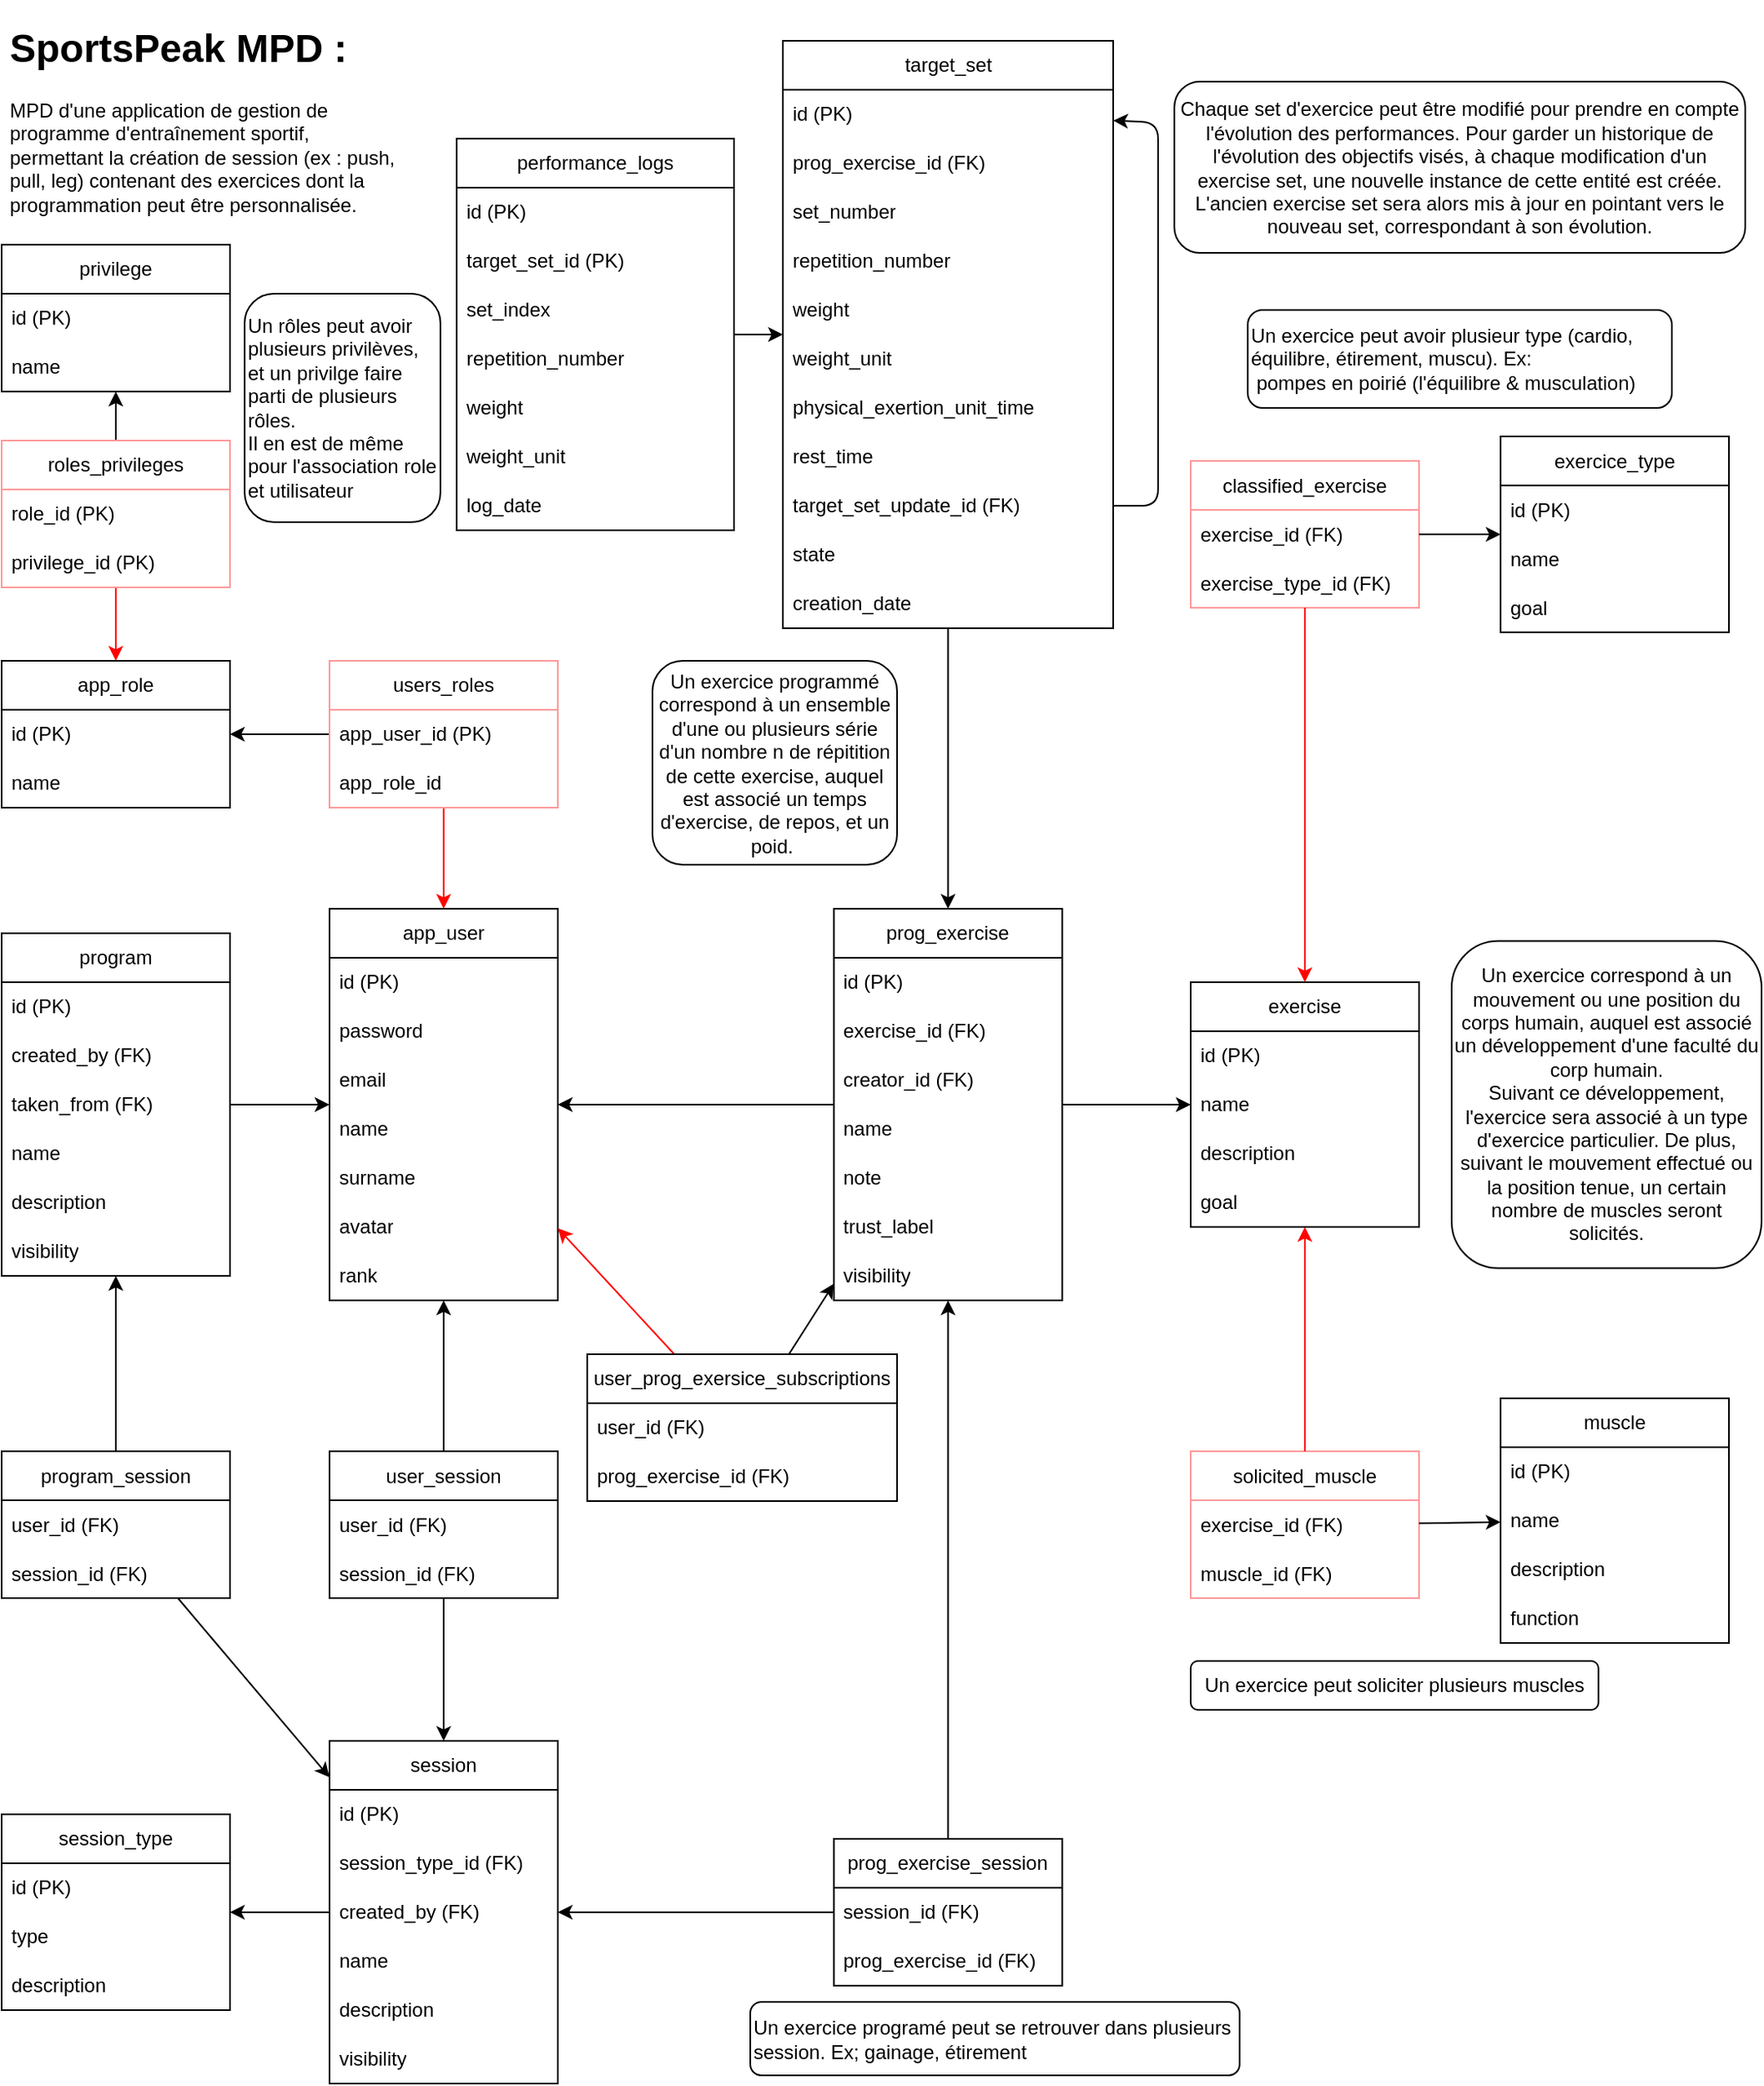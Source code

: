 <mxfile>
    <diagram id="t2RLY6Rsk9fh3t6uzkRq" name="Page-1">
        <mxGraphModel dx="2439" dy="779" grid="1" gridSize="10" guides="1" tooltips="1" connect="1" arrows="1" fold="1" page="1" pageScale="1" pageWidth="1100" pageHeight="850" math="0" shadow="0">
            <root>
                <mxCell id="0"/>
                <mxCell id="1" parent="0"/>
                <mxCell id="147" value="exercise" style="swimlane;fontStyle=0;childLayout=stackLayout;horizontal=1;startSize=30;horizontalStack=0;resizeParent=1;resizeParentMax=0;resizeLast=0;collapsible=1;marginBottom=0;whiteSpace=wrap;html=1;swimlaneFillColor=default;fontColor=default;" parent="1" vertex="1">
                    <mxGeometry x="-360" y="622" width="140" height="150" as="geometry"/>
                </mxCell>
                <mxCell id="148" value="&lt;font&gt;id&amp;nbsp;&lt;/font&gt;&lt;span style=&quot;&quot;&gt;(PK)&lt;/span&gt;" style="text;strokeColor=none;fillColor=none;align=left;verticalAlign=middle;spacingLeft=4;spacingRight=4;overflow=hidden;points=[[0,0.5],[1,0.5]];portConstraint=eastwest;rotatable=0;whiteSpace=wrap;html=1;fontColor=default;" parent="147" vertex="1">
                    <mxGeometry y="30" width="140" height="30" as="geometry"/>
                </mxCell>
                <mxCell id="149" value="&lt;font&gt;name&lt;/font&gt;" style="text;strokeColor=none;fillColor=none;align=left;verticalAlign=middle;spacingLeft=4;spacingRight=4;overflow=hidden;points=[[0,0.5],[1,0.5]];portConstraint=eastwest;rotatable=0;whiteSpace=wrap;html=1;fontColor=default;" parent="147" vertex="1">
                    <mxGeometry y="60" width="140" height="30" as="geometry"/>
                </mxCell>
                <mxCell id="151" value="&lt;font&gt;description&lt;/font&gt;" style="text;strokeColor=none;fillColor=none;align=left;verticalAlign=middle;spacingLeft=4;spacingRight=4;overflow=hidden;points=[[0,0.5],[1,0.5]];portConstraint=eastwest;rotatable=0;whiteSpace=wrap;html=1;fontColor=default;" parent="147" vertex="1">
                    <mxGeometry y="90" width="140" height="30" as="geometry"/>
                </mxCell>
                <mxCell id="272" value="&lt;font&gt;goal&lt;/font&gt;" style="text;strokeColor=none;fillColor=none;align=left;verticalAlign=middle;spacingLeft=4;spacingRight=4;overflow=hidden;points=[[0,0.5],[1,0.5]];portConstraint=eastwest;rotatable=0;whiteSpace=wrap;html=1;fontColor=default;" parent="147" vertex="1">
                    <mxGeometry y="120" width="140" height="30" as="geometry"/>
                </mxCell>
                <mxCell id="274" style="edgeStyle=none;html=1;fontColor=default;" parent="1" source="154" target="258" edge="1">
                    <mxGeometry relative="1" as="geometry"/>
                </mxCell>
                <mxCell id="154" value="prog_exercise" style="swimlane;fontStyle=0;childLayout=stackLayout;horizontal=1;startSize=30;horizontalStack=0;resizeParent=1;resizeParentMax=0;resizeLast=0;collapsible=1;marginBottom=0;whiteSpace=wrap;html=1;swimlaneFillColor=default;fontColor=default;" parent="1" vertex="1">
                    <mxGeometry x="-578.75" y="577" width="140" height="240" as="geometry"/>
                </mxCell>
                <mxCell id="281" value="&lt;font&gt;id (PK)&lt;/font&gt;" style="text;strokeColor=none;fillColor=none;align=left;verticalAlign=middle;spacingLeft=4;spacingRight=4;overflow=hidden;points=[[0,0.5],[1,0.5]];portConstraint=eastwest;rotatable=0;whiteSpace=wrap;html=1;fontColor=default;" parent="154" vertex="1">
                    <mxGeometry y="30" width="140" height="30" as="geometry"/>
                </mxCell>
                <mxCell id="256" value="&lt;font&gt;exercise_id (FK)&lt;/font&gt;" style="text;strokeColor=none;fillColor=none;align=left;verticalAlign=middle;spacingLeft=4;spacingRight=4;overflow=hidden;points=[[0,0.5],[1,0.5]];portConstraint=eastwest;rotatable=0;whiteSpace=wrap;html=1;fontColor=default;" parent="154" vertex="1">
                    <mxGeometry y="60" width="140" height="30" as="geometry"/>
                </mxCell>
                <mxCell id="275" value="&lt;font&gt;creator_id (FK)&lt;/font&gt;" style="text;strokeColor=none;fillColor=none;align=left;verticalAlign=middle;spacingLeft=4;spacingRight=4;overflow=hidden;points=[[0,0.5],[1,0.5]];portConstraint=eastwest;rotatable=0;whiteSpace=wrap;html=1;fontColor=default;" parent="154" vertex="1">
                    <mxGeometry y="90" width="140" height="30" as="geometry"/>
                </mxCell>
                <mxCell id="457" value="&lt;font&gt;name&lt;/font&gt;" style="text;strokeColor=none;fillColor=none;align=left;verticalAlign=middle;spacingLeft=4;spacingRight=4;overflow=hidden;points=[[0,0.5],[1,0.5]];portConstraint=eastwest;rotatable=0;whiteSpace=wrap;html=1;fontColor=default;" parent="154" vertex="1">
                    <mxGeometry y="120" width="140" height="30" as="geometry"/>
                </mxCell>
                <mxCell id="347" value="&lt;font&gt;note&lt;/font&gt;" style="text;strokeColor=none;fillColor=none;align=left;verticalAlign=middle;spacingLeft=4;spacingRight=4;overflow=hidden;points=[[0,0.5],[1,0.5]];portConstraint=eastwest;rotatable=0;whiteSpace=wrap;html=1;fontColor=default;" parent="154" vertex="1">
                    <mxGeometry y="150" width="140" height="30" as="geometry"/>
                </mxCell>
                <mxCell id="437" value="&lt;font&gt;trust_label&lt;/font&gt;" style="text;strokeColor=none;fillColor=none;align=left;verticalAlign=middle;spacingLeft=4;spacingRight=4;overflow=hidden;points=[[0,0.5],[1,0.5]];portConstraint=eastwest;rotatable=0;whiteSpace=wrap;html=1;fontColor=default;" parent="154" vertex="1">
                    <mxGeometry y="180" width="140" height="30" as="geometry"/>
                </mxCell>
                <mxCell id="271" value="&lt;font&gt;visibility&lt;/font&gt;" style="text;strokeColor=none;fillColor=none;align=left;verticalAlign=middle;spacingLeft=4;spacingRight=4;overflow=hidden;points=[[0,0.5],[1,0.5]];portConstraint=eastwest;rotatable=0;whiteSpace=wrap;html=1;fontColor=default;" parent="154" vertex="1">
                    <mxGeometry y="210" width="140" height="30" as="geometry"/>
                </mxCell>
                <mxCell id="159" value="session" style="swimlane;fontStyle=0;childLayout=stackLayout;horizontal=1;startSize=30;horizontalStack=0;resizeParent=1;resizeParentMax=0;resizeLast=0;collapsible=1;marginBottom=0;whiteSpace=wrap;html=1;swimlaneFillColor=default;fontColor=default;" parent="1" vertex="1">
                    <mxGeometry x="-888" y="1087" width="140" height="210" as="geometry"/>
                </mxCell>
                <mxCell id="160" value="&lt;font&gt;id (PK)&lt;/font&gt;" style="text;strokeColor=none;fillColor=none;align=left;verticalAlign=middle;spacingLeft=4;spacingRight=4;overflow=hidden;points=[[0,0.5],[1,0.5]];portConstraint=eastwest;rotatable=0;whiteSpace=wrap;html=1;fontColor=default;" parent="159" vertex="1">
                    <mxGeometry y="30" width="140" height="30" as="geometry"/>
                </mxCell>
                <mxCell id="162" value="&lt;font&gt;session_type_id (FK)&lt;/font&gt;" style="text;strokeColor=none;fillColor=none;align=left;verticalAlign=middle;spacingLeft=4;spacingRight=4;overflow=hidden;points=[[0,0.5],[1,0.5]];portConstraint=eastwest;rotatable=0;whiteSpace=wrap;html=1;fontColor=default;" parent="159" vertex="1">
                    <mxGeometry y="60" width="140" height="30" as="geometry"/>
                </mxCell>
                <mxCell id="307" value="&lt;font&gt;created_by (FK)&lt;/font&gt;" style="text;strokeColor=none;fillColor=none;align=left;verticalAlign=middle;spacingLeft=4;spacingRight=4;overflow=hidden;points=[[0,0.5],[1,0.5]];portConstraint=eastwest;rotatable=0;whiteSpace=wrap;html=1;fontColor=default;" parent="159" vertex="1">
                    <mxGeometry y="90" width="140" height="30" as="geometry"/>
                </mxCell>
                <mxCell id="161" value="&lt;font&gt;name&lt;/font&gt;" style="text;strokeColor=none;fillColor=none;align=left;verticalAlign=middle;spacingLeft=4;spacingRight=4;overflow=hidden;points=[[0,0.5],[1,0.5]];portConstraint=eastwest;rotatable=0;whiteSpace=wrap;html=1;fontColor=default;" parent="159" vertex="1">
                    <mxGeometry y="120" width="140" height="30" as="geometry"/>
                </mxCell>
                <mxCell id="163" value="&lt;font&gt;description&lt;/font&gt;" style="text;strokeColor=none;fillColor=none;align=left;verticalAlign=middle;spacingLeft=4;spacingRight=4;overflow=hidden;points=[[0,0.5],[1,0.5]];portConstraint=eastwest;rotatable=0;whiteSpace=wrap;html=1;fontColor=default;" parent="159" vertex="1">
                    <mxGeometry y="150" width="140" height="30" as="geometry"/>
                </mxCell>
                <mxCell id="296" value="&lt;font&gt;visibility&lt;/font&gt;" style="text;strokeColor=none;fillColor=none;align=left;verticalAlign=middle;spacingLeft=4;spacingRight=4;overflow=hidden;points=[[0,0.5],[1,0.5]];portConstraint=eastwest;rotatable=0;whiteSpace=wrap;html=1;fontColor=default;" parent="159" vertex="1">
                    <mxGeometry y="180" width="140" height="30" as="geometry"/>
                </mxCell>
                <mxCell id="164" value="solicited_muscle" style="swimlane;fontStyle=0;childLayout=stackLayout;horizontal=1;startSize=30;horizontalStack=0;resizeParent=1;resizeParentMax=0;resizeLast=0;collapsible=1;marginBottom=0;whiteSpace=wrap;html=1;swimlaneFillColor=default;strokeColor=#FF9999;fontColor=default;" parent="1" vertex="1">
                    <mxGeometry x="-360" y="909.5" width="140" height="90" as="geometry"/>
                </mxCell>
                <mxCell id="165" value="&lt;font&gt;exercise_id&amp;nbsp;&lt;/font&gt;&lt;span style=&quot;&quot;&gt;(FK)&lt;/span&gt;" style="text;strokeColor=none;fillColor=none;align=left;verticalAlign=middle;spacingLeft=4;spacingRight=4;overflow=hidden;points=[[0,0.5],[1,0.5]];portConstraint=eastwest;rotatable=0;whiteSpace=wrap;html=1;fontColor=default;" parent="164" vertex="1">
                    <mxGeometry y="30" width="140" height="30" as="geometry"/>
                </mxCell>
                <mxCell id="166" value="&lt;font&gt;muscle_id&amp;nbsp;&lt;/font&gt;&lt;span style=&quot;&quot;&gt;(FK)&lt;/span&gt;" style="text;strokeColor=none;fillColor=none;align=left;verticalAlign=middle;spacingLeft=4;spacingRight=4;overflow=hidden;points=[[0,0.5],[1,0.5]];portConstraint=eastwest;rotatable=0;whiteSpace=wrap;html=1;fontColor=default;" parent="164" vertex="1">
                    <mxGeometry y="60" width="140" height="30" as="geometry"/>
                </mxCell>
                <mxCell id="171" value="muscle" style="swimlane;fontStyle=0;childLayout=stackLayout;horizontal=1;startSize=30;horizontalStack=0;resizeParent=1;resizeParentMax=0;resizeLast=0;collapsible=1;marginBottom=0;whiteSpace=wrap;html=1;swimlaneFillColor=default;fontColor=default;" parent="1" vertex="1">
                    <mxGeometry x="-170" y="877" width="140" height="150" as="geometry"/>
                </mxCell>
                <mxCell id="172" value="&lt;font&gt;id&amp;nbsp;&lt;/font&gt;&lt;span style=&quot;&quot;&gt;(PK)&lt;/span&gt;" style="text;strokeColor=none;fillColor=none;align=left;verticalAlign=middle;spacingLeft=4;spacingRight=4;overflow=hidden;points=[[0,0.5],[1,0.5]];portConstraint=eastwest;rotatable=0;whiteSpace=wrap;html=1;fontColor=default;" parent="171" vertex="1">
                    <mxGeometry y="30" width="140" height="30" as="geometry"/>
                </mxCell>
                <mxCell id="173" value="&lt;font&gt;name&lt;/font&gt;" style="text;strokeColor=none;fillColor=none;align=left;verticalAlign=middle;spacingLeft=4;spacingRight=4;overflow=hidden;points=[[0,0.5],[1,0.5]];portConstraint=eastwest;rotatable=0;whiteSpace=wrap;html=1;fontColor=default;" parent="171" vertex="1">
                    <mxGeometry y="60" width="140" height="30" as="geometry"/>
                </mxCell>
                <mxCell id="249" value="&lt;font style=&quot;&quot;&gt;description&lt;/font&gt;" style="text;strokeColor=none;fillColor=none;align=left;verticalAlign=middle;spacingLeft=4;spacingRight=4;overflow=hidden;points=[[0,0.5],[1,0.5]];portConstraint=eastwest;rotatable=0;whiteSpace=wrap;html=1;fontColor=default;" parent="171" vertex="1">
                    <mxGeometry y="90" width="140" height="30" as="geometry"/>
                </mxCell>
                <mxCell id="330" value="&lt;font style=&quot;&quot;&gt;function&lt;/font&gt;" style="text;strokeColor=none;fillColor=none;align=left;verticalAlign=middle;spacingLeft=4;spacingRight=4;overflow=hidden;points=[[0,0.5],[1,0.5]];portConstraint=eastwest;rotatable=0;whiteSpace=wrap;html=1;fontColor=default;" parent="171" vertex="1">
                    <mxGeometry y="120" width="140" height="30" as="geometry"/>
                </mxCell>
                <mxCell id="283" style="edgeStyle=none;html=1;fontColor=default;" parent="1" source="193" target="258" edge="1">
                    <mxGeometry relative="1" as="geometry"/>
                </mxCell>
                <mxCell id="193" value="program" style="swimlane;fontStyle=0;childLayout=stackLayout;horizontal=1;startSize=30;horizontalStack=0;resizeParent=1;resizeParentMax=0;resizeLast=0;collapsible=1;marginBottom=0;whiteSpace=wrap;html=1;swimlaneFillColor=default;fontColor=default;" parent="1" vertex="1">
                    <mxGeometry x="-1089" y="592" width="140" height="210" as="geometry"/>
                </mxCell>
                <mxCell id="194" value="&lt;font&gt;id (PK)&lt;/font&gt;" style="text;strokeColor=none;fillColor=none;align=left;verticalAlign=middle;spacingLeft=4;spacingRight=4;overflow=hidden;points=[[0,0.5],[1,0.5]];portConstraint=eastwest;rotatable=0;whiteSpace=wrap;html=1;fontColor=default;" parent="193" vertex="1">
                    <mxGeometry y="30" width="140" height="30" as="geometry"/>
                </mxCell>
                <mxCell id="309" value="&lt;font&gt;created_by (FK)&lt;/font&gt;" style="text;strokeColor=none;fillColor=none;align=left;verticalAlign=middle;spacingLeft=4;spacingRight=4;overflow=hidden;points=[[0,0.5],[1,0.5]];portConstraint=eastwest;rotatable=0;whiteSpace=wrap;html=1;fontColor=default;" parent="193" vertex="1">
                    <mxGeometry y="60" width="140" height="30" as="geometry"/>
                </mxCell>
                <mxCell id="310" value="&lt;font&gt;taken_from (FK)&lt;/font&gt;" style="text;strokeColor=none;fillColor=none;align=left;verticalAlign=middle;spacingLeft=4;spacingRight=4;overflow=hidden;points=[[0,0.5],[1,0.5]];portConstraint=eastwest;rotatable=0;whiteSpace=wrap;html=1;fontColor=default;" parent="193" vertex="1">
                    <mxGeometry y="90" width="140" height="30" as="geometry"/>
                </mxCell>
                <mxCell id="195" value="&lt;font&gt;name&lt;/font&gt;" style="text;strokeColor=none;fillColor=none;align=left;verticalAlign=middle;spacingLeft=4;spacingRight=4;overflow=hidden;points=[[0,0.5],[1,0.5]];portConstraint=eastwest;rotatable=0;whiteSpace=wrap;html=1;fontColor=default;" parent="193" vertex="1">
                    <mxGeometry y="120" width="140" height="30" as="geometry"/>
                </mxCell>
                <mxCell id="196" value="&lt;font&gt;description&lt;/font&gt;" style="text;strokeColor=none;fillColor=none;align=left;verticalAlign=middle;spacingLeft=4;spacingRight=4;overflow=hidden;points=[[0,0.5],[1,0.5]];portConstraint=eastwest;rotatable=0;whiteSpace=wrap;html=1;fontColor=default;" parent="193" vertex="1">
                    <mxGeometry y="150" width="140" height="30" as="geometry"/>
                </mxCell>
                <mxCell id="297" value="&lt;font&gt;visibility&lt;/font&gt;" style="text;strokeColor=none;fillColor=none;align=left;verticalAlign=middle;spacingLeft=4;spacingRight=4;overflow=hidden;points=[[0,0.5],[1,0.5]];portConstraint=eastwest;rotatable=0;whiteSpace=wrap;html=1;fontColor=default;" parent="193" vertex="1">
                    <mxGeometry y="180" width="140" height="30" as="geometry"/>
                </mxCell>
                <mxCell id="241" style="edgeStyle=none;html=1;fontColor=default;" parent="1" source="159" target="140" edge="1">
                    <mxGeometry relative="1" as="geometry">
                        <mxPoint x="-1475" y="464" as="targetPoint"/>
                    </mxGeometry>
                </mxCell>
                <mxCell id="244" style="edgeStyle=none;html=1;fontColor=default;" parent="1" source="154" target="147" edge="1">
                    <mxGeometry relative="1" as="geometry">
                        <mxPoint x="-975" y="759" as="sourcePoint"/>
                    </mxGeometry>
                </mxCell>
                <mxCell id="245" style="edgeStyle=none;html=1;fontColor=default;fillColor=#FF0000;strokeColor=#FF0000;" parent="1" source="164" target="147" edge="1">
                    <mxGeometry relative="1" as="geometry">
                        <mxPoint x="-160" y="531.5" as="targetPoint"/>
                    </mxGeometry>
                </mxCell>
                <mxCell id="246" style="edgeStyle=none;html=1;fontColor=default;" parent="1" source="164" target="171" edge="1">
                    <mxGeometry relative="1" as="geometry"/>
                </mxCell>
                <mxCell id="250" value="classified_exercise" style="swimlane;fontStyle=0;childLayout=stackLayout;horizontal=1;startSize=30;horizontalStack=0;resizeParent=1;resizeParentMax=0;resizeLast=0;collapsible=1;marginBottom=0;whiteSpace=wrap;html=1;swimlaneFillColor=default;strokeColor=#FF9999;fontColor=default;" parent="1" vertex="1">
                    <mxGeometry x="-360" y="302.5" width="140" height="90" as="geometry"/>
                </mxCell>
                <mxCell id="252" value="&lt;font&gt;exercise_id (FK)&lt;/font&gt;" style="text;strokeColor=none;fillColor=none;align=left;verticalAlign=middle;spacingLeft=4;spacingRight=4;overflow=hidden;points=[[0,0.5],[1,0.5]];portConstraint=eastwest;rotatable=0;whiteSpace=wrap;html=1;fontColor=default;" parent="250" vertex="1">
                    <mxGeometry y="30" width="140" height="30" as="geometry"/>
                </mxCell>
                <mxCell id="253" value="&lt;span style=&quot;&quot;&gt;exercise_type_id (FK)&lt;/span&gt;" style="text;strokeColor=none;fillColor=none;align=left;verticalAlign=middle;spacingLeft=4;spacingRight=4;overflow=hidden;points=[[0,0.5],[1,0.5]];portConstraint=eastwest;rotatable=0;whiteSpace=wrap;html=1;fontColor=default;" parent="250" vertex="1">
                    <mxGeometry y="60" width="140" height="30" as="geometry"/>
                </mxCell>
                <mxCell id="255" style="edgeStyle=none;html=1;fontColor=default;" parent="1" source="250" target="263" edge="1">
                    <mxGeometry relative="1" as="geometry">
                        <mxPoint x="-255" y="422.5" as="sourcePoint"/>
                    </mxGeometry>
                </mxCell>
                <mxCell id="456" style="edgeStyle=none;html=1;entryX=0.5;entryY=0;entryDx=0;entryDy=0;strokeColor=#FF0000;fontColor=default;" parent="1" source="441" target="258" edge="1">
                    <mxGeometry relative="1" as="geometry">
                        <mxPoint x="-780" y="550" as="targetPoint"/>
                    </mxGeometry>
                </mxCell>
                <mxCell id="258" value="app_user" style="swimlane;fontStyle=0;childLayout=stackLayout;horizontal=1;startSize=30;horizontalStack=0;resizeParent=1;resizeParentMax=0;resizeLast=0;collapsible=1;marginBottom=0;whiteSpace=wrap;html=1;swimlaneFillColor=default;fontColor=default;" parent="1" vertex="1">
                    <mxGeometry x="-888" y="577" width="140" height="240" as="geometry"/>
                </mxCell>
                <mxCell id="259" value="&lt;font&gt;id (PK)&lt;/font&gt;" style="text;strokeColor=none;fillColor=none;align=left;verticalAlign=middle;spacingLeft=4;spacingRight=4;overflow=hidden;points=[[0,0.5],[1,0.5]];portConstraint=eastwest;rotatable=0;whiteSpace=wrap;html=1;fontColor=default;" parent="258" vertex="1">
                    <mxGeometry y="30" width="140" height="30" as="geometry"/>
                </mxCell>
                <mxCell id="277" value="&lt;font&gt;password&lt;/font&gt;" style="text;strokeColor=none;fillColor=none;align=left;verticalAlign=middle;spacingLeft=4;spacingRight=4;overflow=hidden;points=[[0,0.5],[1,0.5]];portConstraint=eastwest;rotatable=0;whiteSpace=wrap;html=1;fontColor=default;" parent="258" vertex="1">
                    <mxGeometry y="60" width="140" height="30" as="geometry"/>
                </mxCell>
                <mxCell id="278" value="&lt;font&gt;email&lt;/font&gt;" style="text;strokeColor=none;fillColor=none;align=left;verticalAlign=middle;spacingLeft=4;spacingRight=4;overflow=hidden;points=[[0,0.5],[1,0.5]];portConstraint=eastwest;rotatable=0;whiteSpace=wrap;html=1;fontColor=default;" parent="258" vertex="1">
                    <mxGeometry y="90" width="140" height="30" as="geometry"/>
                </mxCell>
                <mxCell id="260" value="&lt;font&gt;name&lt;/font&gt;" style="text;strokeColor=none;fillColor=none;align=left;verticalAlign=middle;spacingLeft=4;spacingRight=4;overflow=hidden;points=[[0,0.5],[1,0.5]];portConstraint=eastwest;rotatable=0;whiteSpace=wrap;html=1;fontColor=default;" parent="258" vertex="1">
                    <mxGeometry y="120" width="140" height="30" as="geometry"/>
                </mxCell>
                <mxCell id="261" value="&lt;font&gt;surname&lt;/font&gt;" style="text;strokeColor=none;fillColor=none;align=left;verticalAlign=middle;spacingLeft=4;spacingRight=4;overflow=hidden;points=[[0,0.5],[1,0.5]];portConstraint=eastwest;rotatable=0;whiteSpace=wrap;html=1;fontColor=default;" parent="258" vertex="1">
                    <mxGeometry y="150" width="140" height="30" as="geometry"/>
                </mxCell>
                <mxCell id="276" value="&lt;font&gt;avatar&lt;/font&gt;" style="text;strokeColor=none;fillColor=none;align=left;verticalAlign=middle;spacingLeft=4;spacingRight=4;overflow=hidden;points=[[0,0.5],[1,0.5]];portConstraint=eastwest;rotatable=0;whiteSpace=wrap;html=1;fontColor=default;" parent="258" vertex="1">
                    <mxGeometry y="180" width="140" height="30" as="geometry"/>
                </mxCell>
                <mxCell id="311" value="&lt;font&gt;rank&lt;/font&gt;" style="text;strokeColor=none;fillColor=none;align=left;verticalAlign=middle;spacingLeft=4;spacingRight=4;overflow=hidden;points=[[0,0.5],[1,0.5]];portConstraint=eastwest;rotatable=0;whiteSpace=wrap;html=1;fontColor=default;" parent="258" vertex="1">
                    <mxGeometry y="210" width="140" height="30" as="geometry"/>
                </mxCell>
                <mxCell id="263" value="exercice_type" style="swimlane;fontStyle=0;childLayout=stackLayout;horizontal=1;startSize=30;horizontalStack=0;resizeParent=1;resizeParentMax=0;resizeLast=0;collapsible=1;marginBottom=0;whiteSpace=wrap;html=1;swimlaneFillColor=default;fontColor=default;" parent="1" vertex="1">
                    <mxGeometry x="-170" y="287.5" width="140" height="120" as="geometry">
                        <mxRectangle x="280" y="640" width="110" height="30" as="alternateBounds"/>
                    </mxGeometry>
                </mxCell>
                <mxCell id="264" value="&lt;font&gt;id&amp;nbsp;&lt;/font&gt;&lt;span style=&quot;&quot;&gt;(PK)&lt;/span&gt;" style="text;strokeColor=none;fillColor=none;align=left;verticalAlign=middle;spacingLeft=4;spacingRight=4;overflow=hidden;points=[[0,0.5],[1,0.5]];portConstraint=eastwest;rotatable=0;whiteSpace=wrap;html=1;fontColor=default;" parent="263" vertex="1">
                    <mxGeometry y="30" width="140" height="30" as="geometry"/>
                </mxCell>
                <mxCell id="265" value="&lt;font&gt;name&lt;/font&gt;" style="text;strokeColor=none;fillColor=none;align=left;verticalAlign=middle;spacingLeft=4;spacingRight=4;overflow=hidden;points=[[0,0.5],[1,0.5]];portConstraint=eastwest;rotatable=0;whiteSpace=wrap;html=1;fontColor=default;" parent="263" vertex="1">
                    <mxGeometry y="60" width="140" height="30" as="geometry"/>
                </mxCell>
                <mxCell id="266" value="&lt;font&gt;goal&lt;/font&gt;" style="text;strokeColor=none;fillColor=none;align=left;verticalAlign=middle;spacingLeft=4;spacingRight=4;overflow=hidden;points=[[0,0.5],[1,0.5]];portConstraint=eastwest;rotatable=0;whiteSpace=wrap;html=1;fontColor=default;" parent="263" vertex="1">
                    <mxGeometry y="90" width="140" height="30" as="geometry"/>
                </mxCell>
                <mxCell id="267" style="edgeStyle=none;html=1;fontColor=default;fillColor=#FF0000;strokeColor=#FF0000;" parent="1" source="250" target="147" edge="1">
                    <mxGeometry relative="1" as="geometry"/>
                </mxCell>
                <mxCell id="268" value="Un exercice peut soliciter plusieurs muscles" style="rounded=1;whiteSpace=wrap;html=1;labelBackgroundColor=none;fontColor=default;fillColor=#FFFFFF;" parent="1" vertex="1">
                    <mxGeometry x="-360" y="1038" width="250" height="30" as="geometry"/>
                </mxCell>
                <mxCell id="269" value="&lt;div style=&quot;line-height: 120%;&quot;&gt;&lt;span style=&quot;background-color: initial;&quot;&gt;Un exercice peut avoir plusieur type (cardio, équilibre, étirement, muscu). Ex:&amp;nbsp;&lt;br&gt;&lt;/span&gt;&lt;span style=&quot;background-color: initial;&quot;&gt;&amp;nbsp;pompes en poirié (l&#39;équilibre &amp;amp; musculation)&lt;/span&gt;&lt;/div&gt;" style="rounded=1;whiteSpace=wrap;html=1;labelBackgroundColor=none;fontColor=default;fillColor=#FFFFFF;align=left;" parent="1" vertex="1">
                    <mxGeometry x="-325" y="210" width="260" height="60" as="geometry"/>
                </mxCell>
                <mxCell id="289" style="edgeStyle=none;html=1;fontColor=default;" parent="1" source="285" target="154" edge="1">
                    <mxGeometry relative="1" as="geometry">
                        <mxPoint x="-1329.118" y="704" as="targetPoint"/>
                    </mxGeometry>
                </mxCell>
                <mxCell id="285" value="prog_exercise_session" style="swimlane;fontStyle=0;childLayout=stackLayout;horizontal=1;startSize=30;horizontalStack=0;resizeParent=1;resizeParentMax=0;resizeLast=0;collapsible=1;marginBottom=0;whiteSpace=wrap;html=1;swimlaneFillColor=default;fontColor=default;" parent="1" vertex="1">
                    <mxGeometry x="-578.75" y="1147" width="140" height="90" as="geometry"/>
                </mxCell>
                <mxCell id="291" value="&lt;span style=&quot;text-align: center;&quot;&gt;session_id&amp;nbsp;&lt;/span&gt;&lt;font&gt;(FK)&lt;/font&gt;" style="text;strokeColor=none;fillColor=none;align=left;verticalAlign=middle;spacingLeft=4;spacingRight=4;overflow=hidden;points=[[0,0.5],[1,0.5]];portConstraint=eastwest;rotatable=0;whiteSpace=wrap;html=1;fontColor=default;" parent="285" vertex="1">
                    <mxGeometry y="30" width="140" height="30" as="geometry"/>
                </mxCell>
                <mxCell id="292" value="&lt;span style=&quot;text-align: center;&quot;&gt;prog_exercise&lt;/span&gt;&lt;span style=&quot;&quot;&gt;_id&amp;nbsp;&lt;/span&gt;&lt;font&gt;(FK)&lt;/font&gt;" style="text;strokeColor=none;fillColor=none;align=left;verticalAlign=middle;spacingLeft=4;spacingRight=4;overflow=hidden;points=[[0,0.5],[1,0.5]];portConstraint=eastwest;rotatable=0;whiteSpace=wrap;html=1;fontColor=default;" parent="285" vertex="1">
                    <mxGeometry y="60" width="140" height="30" as="geometry"/>
                </mxCell>
                <mxCell id="290" style="edgeStyle=none;html=1;fontColor=default;" parent="1" source="285" target="159" edge="1">
                    <mxGeometry relative="1" as="geometry"/>
                </mxCell>
                <mxCell id="293" value="&lt;div style=&quot;&quot;&gt;&lt;span style=&quot;background-color: initial;&quot;&gt;Un exercice programé peut se retrouver dans plusieurs session. Ex; gainage, étirement&lt;/span&gt;&lt;/div&gt;" style="rounded=1;whiteSpace=wrap;html=1;labelBackgroundColor=none;fontColor=default;fillColor=#FFFFFF;align=left;" parent="1" vertex="1">
                    <mxGeometry x="-630" y="1247" width="300" height="45" as="geometry"/>
                </mxCell>
                <mxCell id="140" value="session_type" style="swimlane;fontStyle=0;childLayout=stackLayout;horizontal=1;startSize=30;horizontalStack=0;resizeParent=1;resizeParentMax=0;resizeLast=0;collapsible=1;marginBottom=0;whiteSpace=wrap;html=1;swimlaneFillColor=default;fontColor=default;" parent="1" vertex="1">
                    <mxGeometry x="-1089" y="1132" width="140" height="120" as="geometry"/>
                </mxCell>
                <mxCell id="141" value="&lt;font&gt;id (PK)&lt;/font&gt;" style="text;strokeColor=none;fillColor=none;align=left;verticalAlign=middle;spacingLeft=4;spacingRight=4;overflow=hidden;points=[[0,0.5],[1,0.5]];portConstraint=eastwest;rotatable=0;whiteSpace=wrap;html=1;fontColor=default;" parent="140" vertex="1">
                    <mxGeometry y="30" width="140" height="30" as="geometry"/>
                </mxCell>
                <mxCell id="142" value="&lt;font&gt;type&lt;/font&gt;" style="text;strokeColor=none;fillColor=none;align=left;verticalAlign=middle;spacingLeft=4;spacingRight=4;overflow=hidden;points=[[0,0.5],[1,0.5]];portConstraint=eastwest;rotatable=0;whiteSpace=wrap;html=1;fontColor=default;" parent="140" vertex="1">
                    <mxGeometry y="60" width="140" height="30" as="geometry"/>
                </mxCell>
                <mxCell id="146" value="&lt;font&gt;description&lt;/font&gt;" style="text;strokeColor=none;fillColor=none;align=left;verticalAlign=middle;spacingLeft=4;spacingRight=4;overflow=hidden;points=[[0,0.5],[1,0.5]];portConstraint=eastwest;rotatable=0;whiteSpace=wrap;html=1;fontColor=default;" parent="140" vertex="1">
                    <mxGeometry y="90" width="140" height="30" as="geometry"/>
                </mxCell>
                <mxCell id="304" value="&lt;h1&gt;SportsPeak MPD :&lt;/h1&gt;&lt;div&gt;MPD d&#39;une application de gestion de programme d&#39;entraînement sportif, permettant la création de session (ex : push, pull, leg) contenant des exercices dont la programmation peut être personnalisée.&lt;/div&gt;" style="text;html=1;strokeColor=none;fillColor=none;spacing=5;spacingTop=-20;whiteSpace=wrap;overflow=hidden;rounded=0;labelBackgroundColor=none;fontColor=default;" parent="1" vertex="1">
                    <mxGeometry x="-1089" y="30" width="250" height="140" as="geometry"/>
                </mxCell>
                <mxCell id="317" style="edgeStyle=none;html=1;fontColor=default;" parent="1" source="313" target="159" edge="1">
                    <mxGeometry relative="1" as="geometry"/>
                </mxCell>
                <mxCell id="360" style="edgeStyle=none;html=1;fontColor=default;" parent="1" source="313" target="258" edge="1">
                    <mxGeometry relative="1" as="geometry"/>
                </mxCell>
                <mxCell id="313" value="user_session" style="swimlane;fontStyle=0;childLayout=stackLayout;horizontal=1;startSize=30;horizontalStack=0;resizeParent=1;resizeParentMax=0;resizeLast=0;collapsible=1;marginBottom=0;whiteSpace=wrap;html=1;swimlaneFillColor=default;fontColor=default;" parent="1" vertex="1">
                    <mxGeometry x="-888" y="909.5" width="140" height="90" as="geometry"/>
                </mxCell>
                <mxCell id="314" value="&lt;span style=&quot;text-align: center;&quot;&gt;user_id&amp;nbsp;&lt;/span&gt;&lt;font&gt;(FK)&lt;/font&gt;" style="text;strokeColor=none;fillColor=none;align=left;verticalAlign=middle;spacingLeft=4;spacingRight=4;overflow=hidden;points=[[0,0.5],[1,0.5]];portConstraint=eastwest;rotatable=0;whiteSpace=wrap;html=1;fontColor=default;" parent="313" vertex="1">
                    <mxGeometry y="30" width="140" height="30" as="geometry"/>
                </mxCell>
                <mxCell id="315" value="&lt;div style=&quot;text-align: center;&quot;&gt;&lt;span style=&quot;background-color: initial;&quot;&gt;&lt;font&gt;session_id&amp;nbsp;&lt;/font&gt;&lt;/span&gt;&lt;span style=&quot;background-color: initial;&quot;&gt;(FK)&lt;/span&gt;&lt;/div&gt;" style="text;strokeColor=none;fillColor=none;align=left;verticalAlign=middle;spacingLeft=4;spacingRight=4;overflow=hidden;points=[[0,0.5],[1,0.5]];portConstraint=eastwest;rotatable=0;whiteSpace=wrap;html=1;fontColor=default;" parent="313" vertex="1">
                    <mxGeometry y="60" width="140" height="30" as="geometry"/>
                </mxCell>
                <mxCell id="321" style="edgeStyle=none;html=1;fontColor=default;" parent="1" source="318" target="159" edge="1">
                    <mxGeometry relative="1" as="geometry"/>
                </mxCell>
                <mxCell id="322" style="edgeStyle=none;html=1;fontColor=default;" parent="1" source="318" target="193" edge="1">
                    <mxGeometry relative="1" as="geometry"/>
                </mxCell>
                <mxCell id="318" value="program_session" style="swimlane;fontStyle=0;childLayout=stackLayout;horizontal=1;startSize=30;horizontalStack=0;resizeParent=1;resizeParentMax=0;resizeLast=0;collapsible=1;marginBottom=0;whiteSpace=wrap;html=1;swimlaneFillColor=default;fontColor=default;" parent="1" vertex="1">
                    <mxGeometry x="-1089" y="909.5" width="140" height="90" as="geometry"/>
                </mxCell>
                <mxCell id="319" value="&lt;span style=&quot;text-align: center;&quot;&gt;user_id&amp;nbsp;&lt;/span&gt;&lt;font&gt;(FK)&lt;/font&gt;" style="text;strokeColor=none;fillColor=none;align=left;verticalAlign=middle;spacingLeft=4;spacingRight=4;overflow=hidden;points=[[0,0.5],[1,0.5]];portConstraint=eastwest;rotatable=0;whiteSpace=wrap;html=1;fontColor=default;" parent="318" vertex="1">
                    <mxGeometry y="30" width="140" height="30" as="geometry"/>
                </mxCell>
                <mxCell id="320" value="&lt;div style=&quot;text-align: center;&quot;&gt;&lt;span style=&quot;background-color: initial;&quot;&gt;&lt;font&gt;session_id&amp;nbsp;&lt;/font&gt;&lt;/span&gt;&lt;span style=&quot;background-color: initial;&quot;&gt;(FK)&lt;/span&gt;&lt;/div&gt;" style="text;strokeColor=none;fillColor=none;align=left;verticalAlign=middle;spacingLeft=4;spacingRight=4;overflow=hidden;points=[[0,0.5],[1,0.5]];portConstraint=eastwest;rotatable=0;whiteSpace=wrap;html=1;fontColor=default;" parent="318" vertex="1">
                    <mxGeometry y="60" width="140" height="30" as="geometry"/>
                </mxCell>
                <mxCell id="327" style="edgeStyle=none;html=1;strokeColor=#FF0000;fontColor=default;" parent="1" source="323" target="258" edge="1">
                    <mxGeometry relative="1" as="geometry"/>
                </mxCell>
                <mxCell id="351" style="edgeStyle=none;html=1;fontColor=default;" parent="1" source="323" target="154" edge="1">
                    <mxGeometry relative="1" as="geometry"/>
                </mxCell>
                <mxCell id="323" value="user_prog_exersice_subscriptions" style="swimlane;fontStyle=0;childLayout=stackLayout;horizontal=1;startSize=30;horizontalStack=0;resizeParent=1;resizeParentMax=0;resizeLast=0;collapsible=1;marginBottom=0;whiteSpace=wrap;html=1;swimlaneFillColor=default;fontColor=default;" parent="1" vertex="1">
                    <mxGeometry x="-730" y="850" width="190" height="90" as="geometry"/>
                </mxCell>
                <mxCell id="325" value="&lt;div style=&quot;text-align: center;&quot;&gt;&lt;span style=&quot;&quot;&gt;user_id&amp;nbsp;&lt;/span&gt;&lt;font style=&quot;text-align: left;&quot;&gt;(FK)&lt;/font&gt;&lt;br&gt;&lt;/div&gt;" style="text;strokeColor=none;fillColor=none;align=left;verticalAlign=middle;spacingLeft=4;spacingRight=4;overflow=hidden;points=[[0,0.5],[1,0.5]];portConstraint=eastwest;rotatable=0;whiteSpace=wrap;html=1;fontColor=default;" parent="323" vertex="1">
                    <mxGeometry y="30" width="190" height="30" as="geometry"/>
                </mxCell>
                <mxCell id="329" value="&lt;span style=&quot;text-align: center;&quot;&gt;prog_exercise_id (FK)&lt;/span&gt;" style="text;strokeColor=none;fillColor=none;align=left;verticalAlign=middle;spacingLeft=4;spacingRight=4;overflow=hidden;points=[[0,0.5],[1,0.5]];portConstraint=eastwest;rotatable=0;whiteSpace=wrap;html=1;fontColor=default;" parent="323" vertex="1">
                    <mxGeometry y="60" width="190" height="30" as="geometry"/>
                </mxCell>
                <mxCell id="359" style="edgeStyle=none;html=1;fontColor=default;" parent="1" source="331" target="339" edge="1">
                    <mxGeometry relative="1" as="geometry"/>
                </mxCell>
                <mxCell id="331" value="performance_logs" style="swimlane;fontStyle=0;childLayout=stackLayout;horizontal=1;startSize=30;horizontalStack=0;resizeParent=1;resizeParentMax=0;resizeLast=0;collapsible=1;marginBottom=0;whiteSpace=wrap;html=1;swimlaneFillColor=default;fontColor=default;" parent="1" vertex="1">
                    <mxGeometry x="-810" y="105" width="170" height="240" as="geometry"/>
                </mxCell>
                <mxCell id="332" value="&lt;font&gt;id (PK)&lt;/font&gt;" style="text;strokeColor=none;fillColor=none;align=left;verticalAlign=middle;spacingLeft=4;spacingRight=4;overflow=hidden;points=[[0,0.5],[1,0.5]];portConstraint=eastwest;rotatable=0;whiteSpace=wrap;html=1;fontColor=default;" parent="331" vertex="1">
                    <mxGeometry y="30" width="170" height="30" as="geometry"/>
                </mxCell>
                <mxCell id="335" value="&lt;span style=&quot;text-align: center;&quot;&gt;target_set_&lt;/span&gt;&lt;font&gt;id (PK)&lt;/font&gt;" style="text;strokeColor=none;fillColor=none;align=left;verticalAlign=middle;spacingLeft=4;spacingRight=4;overflow=hidden;points=[[0,0.5],[1,0.5]];portConstraint=eastwest;rotatable=0;whiteSpace=wrap;html=1;fontColor=default;" parent="331" vertex="1">
                    <mxGeometry y="60" width="170" height="30" as="geometry"/>
                </mxCell>
                <mxCell id="387" value="&lt;span style=&quot;&quot;&gt;set_index&lt;/span&gt;" style="text;strokeColor=none;fillColor=none;align=left;verticalAlign=middle;spacingLeft=4;spacingRight=4;overflow=hidden;points=[[0,0.5],[1,0.5]];portConstraint=eastwest;rotatable=0;whiteSpace=wrap;html=1;fontColor=default;" parent="331" vertex="1">
                    <mxGeometry y="90" width="170" height="30" as="geometry"/>
                </mxCell>
                <mxCell id="388" value="&lt;span style=&quot;&quot;&gt;repetition_number&lt;/span&gt;" style="text;strokeColor=none;fillColor=none;align=left;verticalAlign=middle;spacingLeft=4;spacingRight=4;overflow=hidden;points=[[0,0.5],[1,0.5]];portConstraint=eastwest;rotatable=0;whiteSpace=wrap;html=1;fontColor=default;" parent="331" vertex="1">
                    <mxGeometry y="120" width="170" height="30" as="geometry"/>
                </mxCell>
                <mxCell id="389" value="&lt;span style=&quot;&quot;&gt;weight&lt;/span&gt;" style="text;strokeColor=none;fillColor=none;align=left;verticalAlign=middle;spacingLeft=4;spacingRight=4;overflow=hidden;points=[[0,0.5],[1,0.5]];portConstraint=eastwest;rotatable=0;whiteSpace=wrap;html=1;fontColor=default;" parent="331" vertex="1">
                    <mxGeometry y="150" width="170" height="30" as="geometry"/>
                </mxCell>
                <mxCell id="390" value="&lt;span style=&quot;&quot;&gt;weight_unit&lt;/span&gt;" style="text;strokeColor=none;fillColor=none;align=left;verticalAlign=middle;spacingLeft=4;spacingRight=4;overflow=hidden;points=[[0,0.5],[1,0.5]];portConstraint=eastwest;rotatable=0;whiteSpace=wrap;html=1;fontColor=default;" parent="331" vertex="1">
                    <mxGeometry y="180" width="170" height="30" as="geometry"/>
                </mxCell>
                <mxCell id="353" value="&lt;span style=&quot;&quot;&gt;log_date&lt;/span&gt;" style="text;strokeColor=none;fillColor=none;align=left;verticalAlign=middle;spacingLeft=4;spacingRight=4;overflow=hidden;points=[[0,0.5],[1,0.5]];portConstraint=eastwest;rotatable=0;whiteSpace=wrap;html=1;fontColor=default;" parent="331" vertex="1">
                    <mxGeometry y="210" width="170" height="30" as="geometry"/>
                </mxCell>
                <mxCell id="436" style="edgeStyle=none;html=1;fontColor=default;" parent="1" source="339" target="154" edge="1">
                    <mxGeometry relative="1" as="geometry"/>
                </mxCell>
                <mxCell id="339" value="target_set" style="swimlane;fontStyle=0;childLayout=stackLayout;horizontal=1;startSize=30;horizontalStack=0;resizeParent=1;resizeParentMax=0;resizeLast=0;collapsible=1;marginBottom=0;whiteSpace=wrap;html=1;swimlaneFillColor=default;fontColor=default;" parent="1" vertex="1">
                    <mxGeometry x="-610" y="45" width="202.5" height="360" as="geometry"/>
                </mxCell>
                <mxCell id="340" value="&lt;font&gt;id (PK)&lt;/font&gt;" style="text;strokeColor=none;fillColor=none;align=left;verticalAlign=middle;spacingLeft=4;spacingRight=4;overflow=hidden;points=[[0,0.5],[1,0.5]];portConstraint=eastwest;rotatable=0;whiteSpace=wrap;html=1;fontColor=default;" parent="339" vertex="1">
                    <mxGeometry y="30" width="202.5" height="30" as="geometry"/>
                </mxCell>
                <mxCell id="341" value="&lt;span style=&quot;text-align: center;&quot;&gt;prog_exercise_&lt;/span&gt;&lt;font&gt;id (FK)&lt;/font&gt;" style="text;strokeColor=none;fillColor=none;align=left;verticalAlign=middle;spacingLeft=4;spacingRight=4;overflow=hidden;points=[[0,0.5],[1,0.5]];portConstraint=eastwest;rotatable=0;whiteSpace=wrap;html=1;fontColor=default;" parent="339" vertex="1">
                    <mxGeometry y="60" width="202.5" height="30" as="geometry"/>
                </mxCell>
                <mxCell id="382" style="edgeStyle=none;html=1;exitX=1;exitY=0.5;exitDx=0;exitDy=0;fontColor=default;" parent="339" source="357" target="340" edge="1">
                    <mxGeometry relative="1" as="geometry">
                        <Array as="points">
                            <mxPoint x="230" y="285"/>
                            <mxPoint x="230" y="50"/>
                        </Array>
                    </mxGeometry>
                </mxCell>
                <mxCell id="342" value="&lt;span style=&quot;&quot;&gt;set_number&lt;/span&gt;" style="text;strokeColor=none;fillColor=none;align=left;verticalAlign=middle;spacingLeft=4;spacingRight=4;overflow=hidden;points=[[0,0.5],[1,0.5]];portConstraint=eastwest;rotatable=0;whiteSpace=wrap;html=1;fontColor=default;" parent="339" vertex="1">
                    <mxGeometry y="90" width="202.5" height="30" as="geometry"/>
                </mxCell>
                <mxCell id="346" value="&lt;span style=&quot;&quot;&gt;repetition_number&lt;/span&gt;" style="text;strokeColor=none;fillColor=none;align=left;verticalAlign=middle;spacingLeft=4;spacingRight=4;overflow=hidden;points=[[0,0.5],[1,0.5]];portConstraint=eastwest;rotatable=0;whiteSpace=wrap;html=1;fontColor=default;" parent="339" vertex="1">
                    <mxGeometry y="120" width="202.5" height="30" as="geometry"/>
                </mxCell>
                <mxCell id="345" value="&lt;span style=&quot;&quot;&gt;weight&lt;/span&gt;" style="text;strokeColor=none;fillColor=none;align=left;verticalAlign=middle;spacingLeft=4;spacingRight=4;overflow=hidden;points=[[0,0.5],[1,0.5]];portConstraint=eastwest;rotatable=0;whiteSpace=wrap;html=1;fontColor=default;" parent="339" vertex="1">
                    <mxGeometry y="150" width="202.5" height="30" as="geometry"/>
                </mxCell>
                <mxCell id="358" value="&lt;span style=&quot;&quot;&gt;weight_unit&lt;/span&gt;" style="text;strokeColor=none;fillColor=none;align=left;verticalAlign=middle;spacingLeft=4;spacingRight=4;overflow=hidden;points=[[0,0.5],[1,0.5]];portConstraint=eastwest;rotatable=0;whiteSpace=wrap;html=1;fontColor=default;" parent="339" vertex="1">
                    <mxGeometry y="180" width="202.5" height="30" as="geometry"/>
                </mxCell>
                <mxCell id="343" value="&lt;font&gt;physical_exertion_&lt;/font&gt;&lt;span style=&quot;&quot;&gt;unit_&lt;/span&gt;&lt;font&gt;time&lt;/font&gt;" style="text;strokeColor=none;fillColor=none;align=left;verticalAlign=middle;spacingLeft=4;spacingRight=4;overflow=hidden;points=[[0,0.5],[1,0.5]];portConstraint=eastwest;rotatable=0;whiteSpace=wrap;html=1;fontColor=default;" parent="339" vertex="1">
                    <mxGeometry y="210" width="202.5" height="30" as="geometry"/>
                </mxCell>
                <mxCell id="348" value="&lt;font&gt;rest_time&lt;/font&gt;" style="text;strokeColor=none;fillColor=none;align=left;verticalAlign=middle;spacingLeft=4;spacingRight=4;overflow=hidden;points=[[0,0.5],[1,0.5]];portConstraint=eastwest;rotatable=0;whiteSpace=wrap;html=1;fontColor=default;" parent="339" vertex="1">
                    <mxGeometry y="240" width="202.5" height="30" as="geometry"/>
                </mxCell>
                <mxCell id="357" value="&lt;span style=&quot;text-align: center;&quot;&gt;target_set_update_&lt;/span&gt;&lt;font&gt;id (FK)&lt;/font&gt;" style="text;strokeColor=none;fillColor=none;align=left;verticalAlign=middle;spacingLeft=4;spacingRight=4;overflow=hidden;points=[[0,0.5],[1,0.5]];portConstraint=eastwest;rotatable=0;whiteSpace=wrap;html=1;fontColor=default;" parent="339" vertex="1">
                    <mxGeometry y="270" width="202.5" height="30" as="geometry"/>
                </mxCell>
                <mxCell id="376" value="&lt;span style=&quot;&quot;&gt;state&lt;/span&gt;" style="text;strokeColor=none;fillColor=none;align=left;verticalAlign=middle;spacingLeft=4;spacingRight=4;overflow=hidden;points=[[0,0.5],[1,0.5]];portConstraint=eastwest;rotatable=0;whiteSpace=wrap;html=1;fontColor=default;" parent="339" vertex="1">
                    <mxGeometry y="300" width="202.5" height="30" as="geometry"/>
                </mxCell>
                <mxCell id="459" value="&lt;span style=&quot;&quot;&gt;creation_date&lt;/span&gt;" style="text;strokeColor=none;fillColor=none;align=left;verticalAlign=middle;spacingLeft=4;spacingRight=4;overflow=hidden;points=[[0,0.5],[1,0.5]];portConstraint=eastwest;rotatable=0;whiteSpace=wrap;html=1;fontColor=default;" parent="339" vertex="1">
                    <mxGeometry y="330" width="202.5" height="30" as="geometry"/>
                </mxCell>
                <mxCell id="380" value="Un exercice programmé correspond à un ensemble d&#39;une ou plusieurs série d&#39;un nombre n de répitition de cette exercise, auquel est associé un temps d&#39;exercise, de repos, et un poid.&amp;nbsp;" style="rounded=1;whiteSpace=wrap;html=1;labelBackgroundColor=none;fontColor=default;fillColor=#FFFFFF;" parent="1" vertex="1">
                    <mxGeometry x="-690" y="425" width="150" height="125" as="geometry"/>
                </mxCell>
                <mxCell id="384" value="Chaque set d&#39;exercice peut être modifié pour prendre en compte l&#39;évolution des performances. Pour garder un historique de l&#39;évolution des objectifs visés, à chaque modification d&#39;un exercise set, une nouvelle instance de cette entité est créée. L&#39;ancien exercise set sera alors mis à jour en pointant vers le nouveau set, correspondant à son évolution." style="rounded=1;whiteSpace=wrap;html=1;labelBackgroundColor=none;fontColor=default;fillColor=#FFFFFF;" parent="1" vertex="1">
                    <mxGeometry x="-370" y="70" width="350" height="105" as="geometry"/>
                </mxCell>
                <mxCell id="385" value="Un exercice correspond à un mouvement ou une position du corps humain, auquel est associé un développement d&#39;une faculté du corp humain.&lt;br&gt;Suivant ce développement, l&#39;exercice sera associé à un type d&#39;exercice particulier. De plus, suivant le mouvement effectué ou la position tenue,&amp;nbsp;un certain nombre de muscles seront solicités." style="rounded=1;whiteSpace=wrap;html=1;labelBackgroundColor=none;fontColor=default;fillColor=#FFFFFF;" parent="1" vertex="1">
                    <mxGeometry x="-200" y="596.75" width="190" height="200.5" as="geometry"/>
                </mxCell>
                <mxCell id="451" style="edgeStyle=none;html=1;entryX=1;entryY=0.5;entryDx=0;entryDy=0;fontColor=default;" parent="1" source="441" target="439" edge="1">
                    <mxGeometry relative="1" as="geometry">
                        <mxPoint x="-910" y="420" as="targetPoint"/>
                    </mxGeometry>
                </mxCell>
                <mxCell id="438" value="app_role" style="swimlane;fontStyle=0;childLayout=stackLayout;horizontal=1;startSize=30;horizontalStack=0;resizeParent=1;resizeParentMax=0;resizeLast=0;collapsible=1;marginBottom=0;whiteSpace=wrap;html=1;swimlaneFillColor=default;fontColor=default;" parent="1" vertex="1">
                    <mxGeometry x="-1089" y="425" width="140" height="90" as="geometry"/>
                </mxCell>
                <mxCell id="439" value="&lt;div style=&quot;text-align: center;&quot;&gt;&lt;font&gt;id (PK)&lt;/font&gt;&lt;/div&gt;" style="text;strokeColor=none;fillColor=none;align=left;verticalAlign=middle;spacingLeft=4;spacingRight=4;overflow=hidden;points=[[0,0.5],[1,0.5]];portConstraint=eastwest;rotatable=0;whiteSpace=wrap;html=1;fontColor=default;" parent="438" vertex="1">
                    <mxGeometry y="30" width="140" height="30" as="geometry"/>
                </mxCell>
                <mxCell id="440" value="&lt;span style=&quot;text-align: center;&quot;&gt;name&lt;/span&gt;" style="text;strokeColor=none;fillColor=none;align=left;verticalAlign=middle;spacingLeft=4;spacingRight=4;overflow=hidden;points=[[0,0.5],[1,0.5]];portConstraint=eastwest;rotatable=0;whiteSpace=wrap;html=1;fontColor=default;" parent="438" vertex="1">
                    <mxGeometry y="60" width="140" height="30" as="geometry"/>
                </mxCell>
                <mxCell id="441" value="users_roles" style="swimlane;fontStyle=0;childLayout=stackLayout;horizontal=1;startSize=30;horizontalStack=0;resizeParent=1;resizeParentMax=0;resizeLast=0;collapsible=1;marginBottom=0;whiteSpace=wrap;html=1;swimlaneFillColor=default;strokeColor=#FF9999;fontColor=default;" parent="1" vertex="1">
                    <mxGeometry x="-888" y="425" width="140" height="90" as="geometry"/>
                </mxCell>
                <mxCell id="442" value="&lt;div style=&quot;text-align: center;&quot;&gt;&lt;font&gt;app_user_id (PK)&lt;/font&gt;&lt;/div&gt;" style="text;strokeColor=none;fillColor=none;align=left;verticalAlign=middle;spacingLeft=4;spacingRight=4;overflow=hidden;points=[[0,0.5],[1,0.5]];portConstraint=eastwest;rotatable=0;whiteSpace=wrap;html=1;fontColor=default;" parent="441" vertex="1">
                    <mxGeometry y="30" width="140" height="30" as="geometry"/>
                </mxCell>
                <mxCell id="443" value="&lt;span style=&quot;text-align: center;&quot;&gt;app_role_id&lt;/span&gt;" style="text;strokeColor=none;fillColor=none;align=left;verticalAlign=middle;spacingLeft=4;spacingRight=4;overflow=hidden;points=[[0,0.5],[1,0.5]];portConstraint=eastwest;rotatable=0;whiteSpace=wrap;html=1;fontColor=default;" parent="441" vertex="1">
                    <mxGeometry y="60" width="140" height="30" as="geometry"/>
                </mxCell>
                <mxCell id="444" value="privilege" style="swimlane;fontStyle=0;childLayout=stackLayout;horizontal=1;startSize=30;horizontalStack=0;resizeParent=1;resizeParentMax=0;resizeLast=0;collapsible=1;marginBottom=0;whiteSpace=wrap;html=1;swimlaneFillColor=default;fontColor=default;" parent="1" vertex="1">
                    <mxGeometry x="-1089" y="170" width="140" height="90" as="geometry"/>
                </mxCell>
                <mxCell id="445" value="&lt;div style=&quot;text-align: center;&quot;&gt;&lt;font&gt;id (PK)&lt;/font&gt;&lt;/div&gt;" style="text;strokeColor=none;fillColor=none;align=left;verticalAlign=middle;spacingLeft=4;spacingRight=4;overflow=hidden;points=[[0,0.5],[1,0.5]];portConstraint=eastwest;rotatable=0;whiteSpace=wrap;html=1;fontColor=default;" parent="444" vertex="1">
                    <mxGeometry y="30" width="140" height="30" as="geometry"/>
                </mxCell>
                <mxCell id="446" value="&lt;span style=&quot;text-align: center;&quot;&gt;name&lt;/span&gt;" style="text;strokeColor=none;fillColor=none;align=left;verticalAlign=middle;spacingLeft=4;spacingRight=4;overflow=hidden;points=[[0,0.5],[1,0.5]];portConstraint=eastwest;rotatable=0;whiteSpace=wrap;html=1;fontColor=default;" parent="444" vertex="1">
                    <mxGeometry y="60" width="140" height="30" as="geometry"/>
                </mxCell>
                <mxCell id="453" style="edgeStyle=none;html=1;fillColor=#FF0000;strokeColor=#FF0000;fontColor=default;" parent="1" source="447" edge="1">
                    <mxGeometry relative="1" as="geometry">
                        <mxPoint x="-1019" y="425" as="targetPoint"/>
                    </mxGeometry>
                </mxCell>
                <mxCell id="454" style="edgeStyle=none;html=1;fontColor=default;" parent="1" source="447" target="444" edge="1">
                    <mxGeometry relative="1" as="geometry"/>
                </mxCell>
                <mxCell id="447" value="roles_privileges" style="swimlane;fontStyle=0;childLayout=stackLayout;horizontal=1;startSize=30;horizontalStack=0;resizeParent=1;resizeParentMax=0;resizeLast=0;collapsible=1;marginBottom=0;whiteSpace=wrap;html=1;swimlaneFillColor=default;strokeColor=#FF9999;fontColor=default;" parent="1" vertex="1">
                    <mxGeometry x="-1089" y="290" width="140" height="90" as="geometry"/>
                </mxCell>
                <mxCell id="448" value="&lt;div style=&quot;text-align: center;&quot;&gt;&lt;font&gt;role_id (PK)&lt;/font&gt;&lt;/div&gt;" style="text;strokeColor=none;fillColor=none;align=left;verticalAlign=middle;spacingLeft=4;spacingRight=4;overflow=hidden;points=[[0,0.5],[1,0.5]];portConstraint=eastwest;rotatable=0;whiteSpace=wrap;html=1;fontColor=default;" parent="447" vertex="1">
                    <mxGeometry y="30" width="140" height="30" as="geometry"/>
                </mxCell>
                <mxCell id="449" value="&lt;span style=&quot;text-align: center;&quot;&gt;privilege_id (PK)&lt;/span&gt;" style="text;strokeColor=none;fillColor=none;align=left;verticalAlign=middle;spacingLeft=4;spacingRight=4;overflow=hidden;points=[[0,0.5],[1,0.5]];portConstraint=eastwest;rotatable=0;whiteSpace=wrap;html=1;fontColor=default;" parent="447" vertex="1">
                    <mxGeometry y="60" width="140" height="30" as="geometry"/>
                </mxCell>
                <mxCell id="455" value="&lt;div style=&quot;line-height: 120%;&quot;&gt;&lt;span style=&quot;background-color: initial;&quot;&gt;Un rôles peut avoir plusieurs privilèves, et un privilge faire parti de plusieurs rôles.&amp;nbsp;&lt;/span&gt;&lt;/div&gt;&lt;div style=&quot;line-height: 120%;&quot;&gt;&lt;span style=&quot;background-color: initial;&quot;&gt;Il en est de même pour l&#39;association role et utilisateur&lt;/span&gt;&lt;/div&gt;" style="rounded=1;whiteSpace=wrap;html=1;labelBackgroundColor=none;fontColor=default;fillColor=#FFFFFF;align=left;" parent="1" vertex="1">
                    <mxGeometry x="-940" y="200" width="120" height="140" as="geometry"/>
                </mxCell>
            </root>
        </mxGraphModel>
    </diagram>
</mxfile>